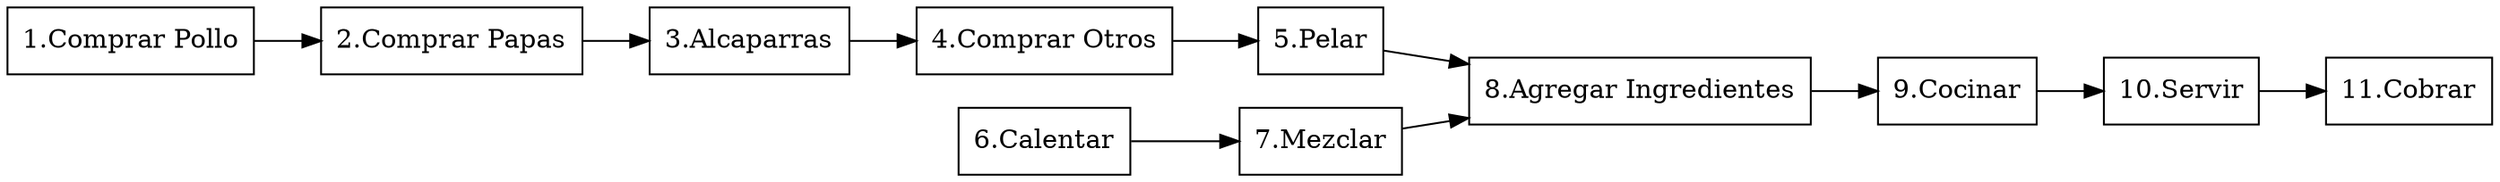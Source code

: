 digraph G {
rankdir=LR
node[shape=box]
"1.Comprar Pollo"->"2.Comprar Papas";
"2.Comprar Papas"->"3.Alcaparras";
"3.Alcaparras"->"4.Comprar Otros";
"4.Comprar Otros"->"5.Pelar";
"6.Calentar"->"7.Mezclar";
"7.Mezclar"->"8.Agregar Ingredientes";
"5.Pelar"->"8.Agregar Ingredientes";
"8.Agregar Ingredientes"->"9.Cocinar";
"9.Cocinar"->"10.Servir";
"10.Servir"->"11.Cobrar";
}